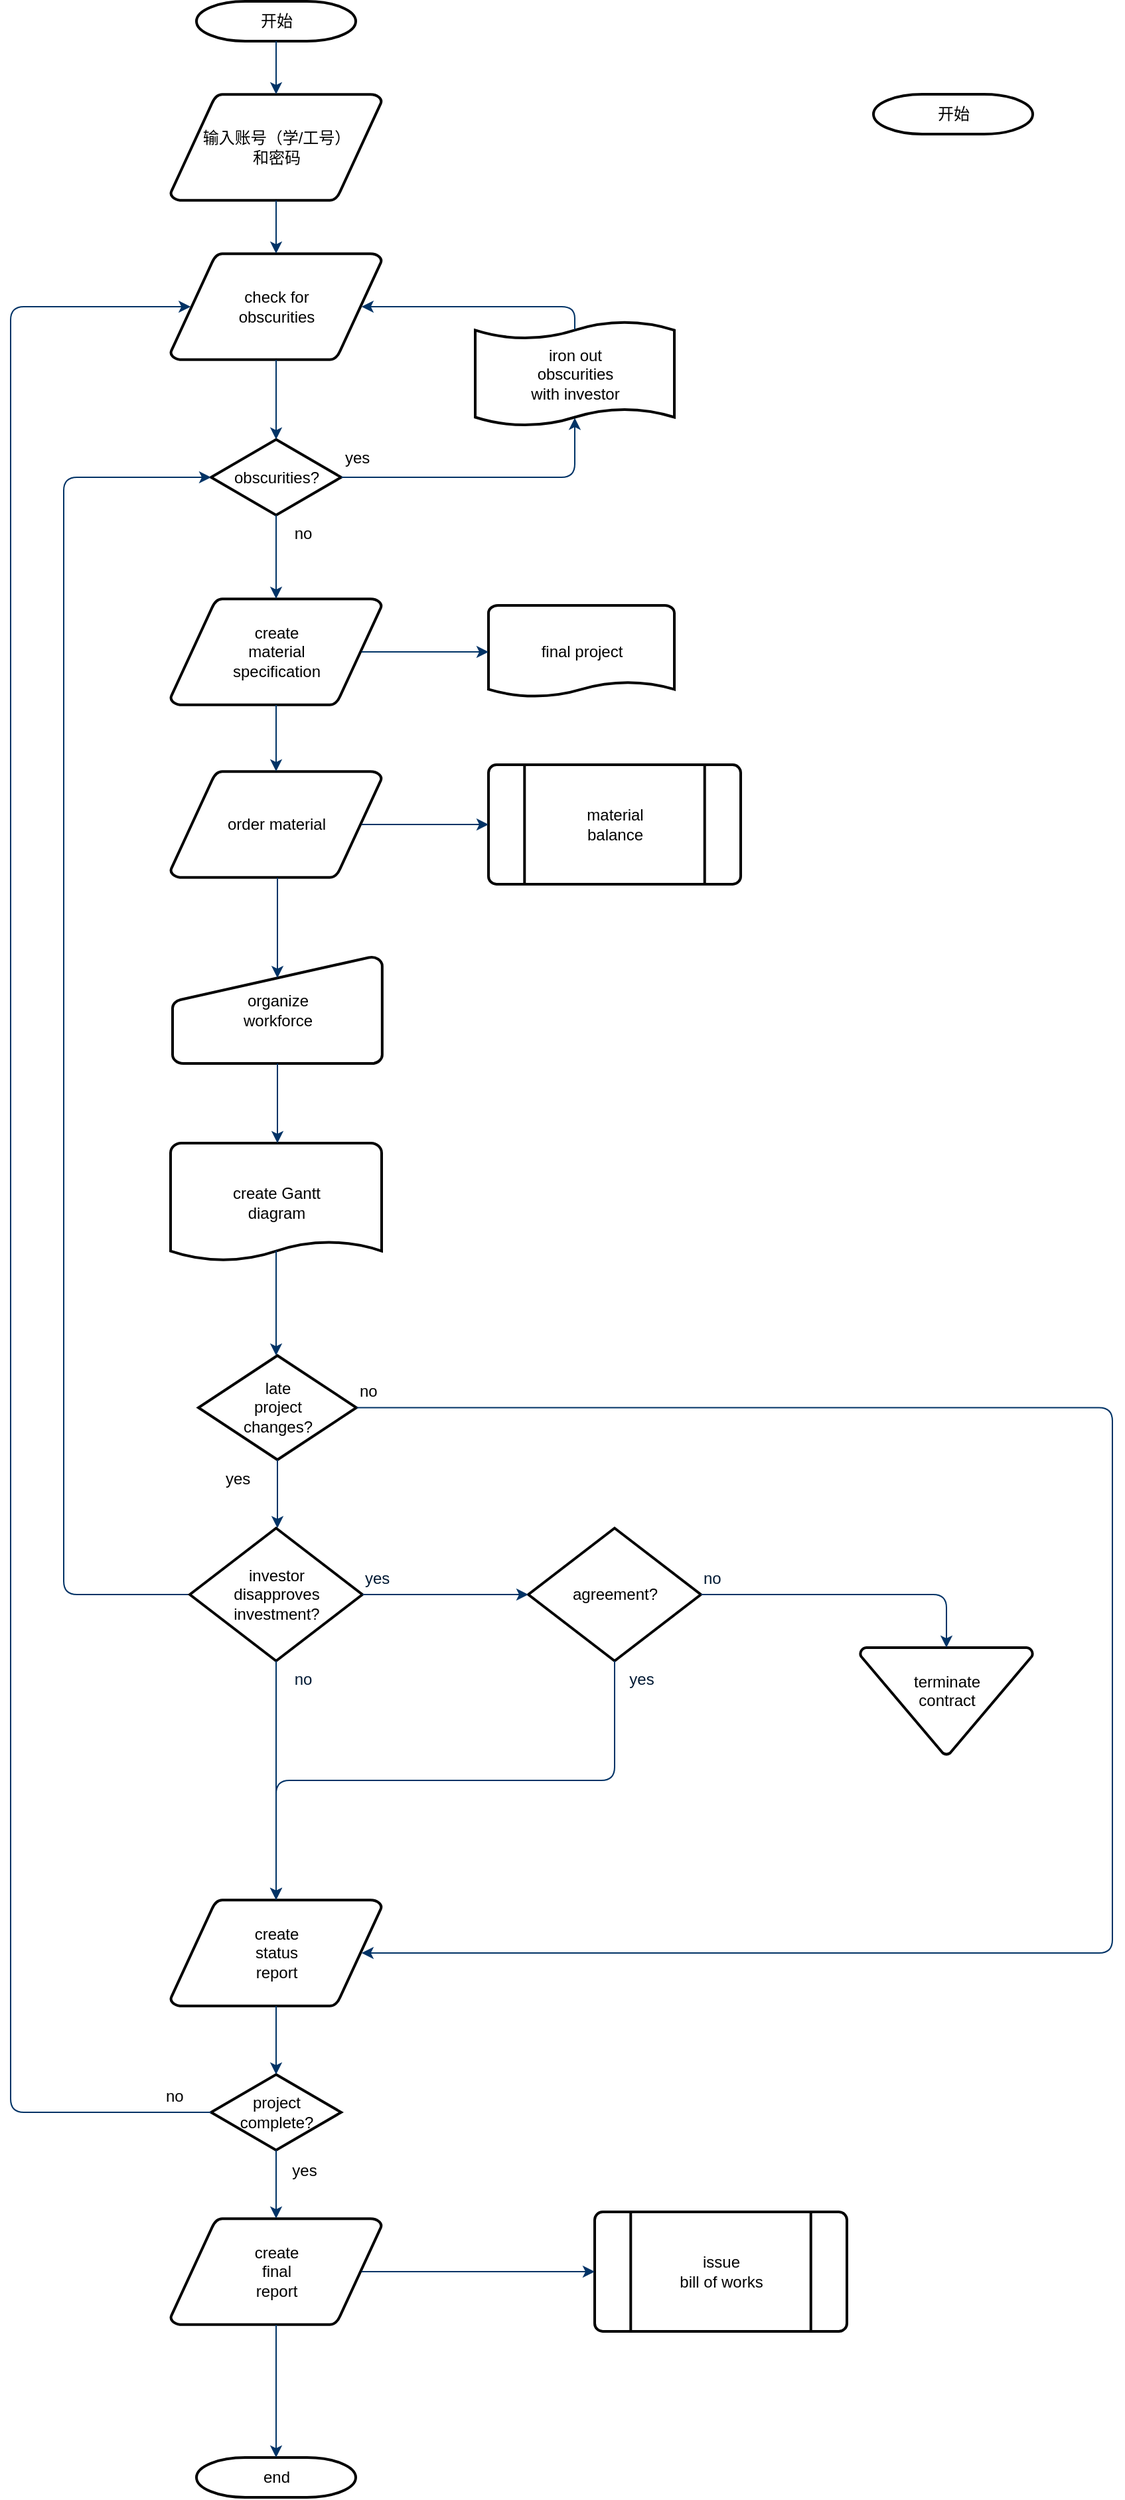 <mxfile version="27.1.4" pages="3">
  <diagram id="6a731a19-8d31-9384-78a2-239565b7b9f0" name="Page-1">
    <mxGraphModel dx="1042" dy="571" grid="1" gridSize="10" guides="1" tooltips="1" connect="1" arrows="1" fold="1" page="1" pageScale="1" pageWidth="1169" pageHeight="827" background="none" math="0" shadow="0">
      <root>
        <mxCell id="0" />
        <mxCell id="1" parent="0" />
        <mxCell id="2" value="开始" style="shape=mxgraph.flowchart.terminator;strokeWidth=2;gradientColor=none;gradientDirection=north;fontStyle=0;html=1;" parent="1" vertex="1">
          <mxGeometry x="260" y="60" width="120" height="30" as="geometry" />
        </mxCell>
        <mxCell id="3" value="输入账号（学/工号）&lt;div&gt;和密码&lt;/div&gt;" style="shape=mxgraph.flowchart.data;strokeWidth=2;gradientColor=none;gradientDirection=north;fontStyle=0;html=1;" parent="1" vertex="1">
          <mxGeometry x="240.5" y="130" width="159" height="80" as="geometry" />
        </mxCell>
        <mxCell id="4" value="create&#xa;material&#xa;specification" style="shape=mxgraph.flowchart.data;strokeWidth=2;gradientColor=none;gradientDirection=north;fontStyle=0;html=1;" parent="1" vertex="1">
          <mxGeometry x="240.5" y="510" width="159" height="80" as="geometry" />
        </mxCell>
        <mxCell id="5" value="check for&#xa;obscurities" style="shape=mxgraph.flowchart.data;strokeWidth=2;gradientColor=none;gradientDirection=north;fontStyle=0;html=1;" parent="1" vertex="1">
          <mxGeometry x="240.5" y="250" width="159" height="80" as="geometry" />
        </mxCell>
        <mxCell id="6" value="obscurities?" style="shape=mxgraph.flowchart.decision;strokeWidth=2;gradientColor=none;gradientDirection=north;fontStyle=0;html=1;" parent="1" vertex="1">
          <mxGeometry x="271" y="390" width="98" height="57" as="geometry" />
        </mxCell>
        <mxCell id="7" style="fontStyle=1;strokeColor=#003366;strokeWidth=1;html=1;" parent="1" source="2" target="3" edge="1">
          <mxGeometry relative="1" as="geometry" />
        </mxCell>
        <mxCell id="8" style="fontStyle=1;strokeColor=#003366;strokeWidth=1;html=1;" parent="1" source="3" target="5" edge="1">
          <mxGeometry relative="1" as="geometry" />
        </mxCell>
        <mxCell id="9" style="entryX=0.5;entryY=0;entryPerimeter=0;fontStyle=1;strokeColor=#003366;strokeWidth=1;html=1;" parent="1" source="5" target="6" edge="1">
          <mxGeometry relative="1" as="geometry" />
        </mxCell>
        <mxCell id="10" value="" style="edgeStyle=elbowEdgeStyle;elbow=horizontal;entryX=0.5;entryY=0.91;entryPerimeter=0;exitX=1;exitY=0.5;exitPerimeter=0;fontStyle=1;strokeColor=#003366;strokeWidth=1;html=1;" parent="1" source="6" target="51" edge="1">
          <mxGeometry x="381" y="28.5" width="100" height="100" as="geometry">
            <mxPoint x="750" y="447" as="sourcePoint" />
            <mxPoint x="765.395" y="318.5" as="targetPoint" />
            <Array as="points">
              <mxPoint x="545" y="400" />
            </Array>
          </mxGeometry>
        </mxCell>
        <mxCell id="11" value="yes" style="text;fontStyle=0;html=1;strokeColor=none;gradientColor=none;fillColor=none;strokeWidth=2;" parent="1" vertex="1">
          <mxGeometry x="370" y="390" width="40" height="26" as="geometry" />
        </mxCell>
        <mxCell id="12" value="" style="edgeStyle=elbowEdgeStyle;elbow=horizontal;fontColor=#001933;fontStyle=1;strokeColor=#003366;strokeWidth=1;html=1;" parent="1" source="6" target="4" edge="1">
          <mxGeometry width="100" height="100" as="geometry">
            <mxPoint y="100" as="sourcePoint" />
            <mxPoint x="100" as="targetPoint" />
          </mxGeometry>
        </mxCell>
        <mxCell id="13" value="order material" style="shape=mxgraph.flowchart.data;strokeWidth=2;gradientColor=none;gradientDirection=north;fontStyle=0;html=1;" parent="1" vertex="1">
          <mxGeometry x="240.5" y="640" width="159" height="80" as="geometry" />
        </mxCell>
        <mxCell id="14" value="no" style="text;fontStyle=0;html=1;strokeColor=none;gradientColor=none;fillColor=none;strokeWidth=2;align=center;" parent="1" vertex="1">
          <mxGeometry x="320" y="447" width="40" height="26" as="geometry" />
        </mxCell>
        <mxCell id="15" value="final project" style="shape=mxgraph.flowchart.document;strokeWidth=2;gradientColor=none;gradientDirection=north;fontStyle=0;html=1;" parent="1" vertex="1">
          <mxGeometry x="480" y="515" width="140" height="70" as="geometry" />
        </mxCell>
        <mxCell id="16" value="" style="edgeStyle=elbowEdgeStyle;elbow=horizontal;exitX=0.905;exitY=0.5;exitPerimeter=0;fontStyle=1;strokeColor=#003366;strokeWidth=1;html=1;" parent="1" source="4" target="15" edge="1">
          <mxGeometry width="100" height="100" as="geometry">
            <mxPoint y="100" as="sourcePoint" />
            <mxPoint x="100" as="targetPoint" />
          </mxGeometry>
        </mxCell>
        <mxCell id="17" value="" style="edgeStyle=elbowEdgeStyle;elbow=horizontal;fontStyle=1;strokeColor=#003366;strokeWidth=1;html=1;" parent="1" source="4" target="13" edge="1">
          <mxGeometry width="100" height="100" as="geometry">
            <mxPoint y="100" as="sourcePoint" />
            <mxPoint x="100" as="targetPoint" />
          </mxGeometry>
        </mxCell>
        <mxCell id="18" value="material&#xa;balance" style="shape=mxgraph.flowchart.predefined_process;strokeWidth=2;gradientColor=none;gradientDirection=north;fontStyle=0;html=1;" parent="1" vertex="1">
          <mxGeometry x="480" y="635" width="190" height="90" as="geometry" />
        </mxCell>
        <mxCell id="19" value="" style="edgeStyle=elbowEdgeStyle;elbow=horizontal;exitX=0.905;exitY=0.5;exitPerimeter=0;fontStyle=1;strokeColor=#003366;strokeWidth=1;html=1;" parent="1" source="13" target="18" edge="1">
          <mxGeometry width="100" height="100" as="geometry">
            <mxPoint y="100" as="sourcePoint" />
            <mxPoint x="100" as="targetPoint" />
          </mxGeometry>
        </mxCell>
        <mxCell id="20" value="organize &#xa;workforce" style="shape=mxgraph.flowchart.manual_input;strokeWidth=2;gradientColor=none;gradientDirection=north;fontStyle=0;html=1;" parent="1" vertex="1">
          <mxGeometry x="242" y="780" width="158" height="80" as="geometry" />
        </mxCell>
        <mxCell id="21" value="" style="edgeStyle=elbowEdgeStyle;elbow=horizontal;entryX=0.5;entryY=0.195;entryPerimeter=0;fontStyle=1;strokeColor=#003366;strokeWidth=1;html=1;" parent="1" source="13" target="20" edge="1">
          <mxGeometry width="100" height="100" as="geometry">
            <mxPoint y="100" as="sourcePoint" />
            <mxPoint x="100" as="targetPoint" />
          </mxGeometry>
        </mxCell>
        <mxCell id="22" value="create Gantt&#xa;diagram" style="shape=mxgraph.flowchart.document;strokeWidth=2;gradientColor=none;gradientDirection=north;fontStyle=0;html=1;" parent="1" vertex="1">
          <mxGeometry x="240.5" y="920" width="159" height="90" as="geometry" />
        </mxCell>
        <mxCell id="23" value="" style="edgeStyle=elbowEdgeStyle;elbow=horizontal;exitX=0.5;exitY=1;exitPerimeter=0;fontStyle=1;strokeColor=#003366;strokeWidth=1;html=1;" parent="1" source="20" target="22" edge="1">
          <mxGeometry width="100" height="100" as="geometry">
            <mxPoint y="100" as="sourcePoint" />
            <mxPoint x="100" as="targetPoint" />
          </mxGeometry>
        </mxCell>
        <mxCell id="24" value="late&#xa;project&#xa;changes?" style="shape=mxgraph.flowchart.decision;strokeWidth=2;gradientColor=none;gradientDirection=north;fontStyle=0;html=1;" parent="1" vertex="1">
          <mxGeometry x="261.5" y="1080" width="119" height="78.5" as="geometry" />
        </mxCell>
        <mxCell id="25" value="" style="edgeStyle=elbowEdgeStyle;elbow=horizontal;exitX=0.5;exitY=0.9;exitPerimeter=0;fontStyle=1;strokeColor=#003366;strokeWidth=1;html=1;" parent="1" source="22" target="24" edge="1">
          <mxGeometry width="100" height="100" as="geometry">
            <mxPoint y="100" as="sourcePoint" />
            <mxPoint x="100" as="targetPoint" />
          </mxGeometry>
        </mxCell>
        <mxCell id="26" value="" style="edgeStyle=elbowEdgeStyle;elbow=horizontal;exitX=0;exitY=0.5;exitPerimeter=0;entryX=0;entryY=0.5;entryPerimeter=0;fontStyle=1;strokeColor=#003366;strokeWidth=1;html=1;" parent="1" source="28" target="6" edge="1">
          <mxGeometry width="100" height="100" as="geometry">
            <mxPoint y="100" as="sourcePoint" />
            <mxPoint x="100" as="targetPoint" />
            <Array as="points">
              <mxPoint x="160" y="850" />
            </Array>
          </mxGeometry>
        </mxCell>
        <mxCell id="27" value="yes" style="text;fontStyle=0;html=1;strokeColor=none;gradientColor=none;fillColor=none;strokeWidth=2;" parent="1" vertex="1">
          <mxGeometry x="280" y="1158.5" width="40" height="26" as="geometry" />
        </mxCell>
        <mxCell id="28" value="investor&#xa;disapproves&#xa; investment?" style="shape=mxgraph.flowchart.decision;strokeWidth=2;gradientColor=none;gradientDirection=north;fontStyle=0;html=1;" parent="1" vertex="1">
          <mxGeometry x="255" y="1210" width="130" height="100" as="geometry" />
        </mxCell>
        <mxCell id="29" value="agreement?" style="shape=mxgraph.flowchart.decision;strokeWidth=2;gradientColor=none;gradientDirection=north;fontStyle=0;html=1;" parent="1" vertex="1">
          <mxGeometry x="510" y="1210" width="130" height="100" as="geometry" />
        </mxCell>
        <mxCell id="30" value="" style="edgeStyle=elbowEdgeStyle;elbow=horizontal;exitX=0.5;exitY=1;exitPerimeter=0;fontStyle=1;strokeColor=#003366;strokeWidth=1;html=1;" parent="1" source="24" target="28" edge="1">
          <mxGeometry width="100" height="100" as="geometry">
            <mxPoint y="100" as="sourcePoint" />
            <mxPoint x="100" as="targetPoint" />
          </mxGeometry>
        </mxCell>
        <mxCell id="31" value="" style="edgeStyle=elbowEdgeStyle;elbow=horizontal;exitX=1;exitY=0.5;exitPerimeter=0;entryX=0;entryY=0.5;entryPerimeter=0;fontStyle=1;strokeColor=#003366;strokeWidth=1;html=1;" parent="1" source="28" target="29" edge="1">
          <mxGeometry width="100" height="100" as="geometry">
            <mxPoint y="100" as="sourcePoint" />
            <mxPoint x="100" as="targetPoint" />
          </mxGeometry>
        </mxCell>
        <mxCell id="32" value="terminate&#xa;contract&#xa;" style="shape=mxgraph.flowchart.merge_or_storage;strokeWidth=2;gradientColor=none;gradientDirection=north;fontStyle=0;html=1;" parent="1" vertex="1">
          <mxGeometry x="760" y="1300" width="130" height="80.5" as="geometry" />
        </mxCell>
        <mxCell id="33" value="" style="edgeStyle=elbowEdgeStyle;elbow=vertical;exitX=1;exitY=0.5;exitPerimeter=0;entryX=0.5;entryY=0;entryPerimeter=0;fontStyle=1;strokeColor=#003366;strokeWidth=1;html=1;" parent="1" source="29" target="32" edge="1">
          <mxGeometry width="100" height="100" as="geometry">
            <mxPoint y="100" as="sourcePoint" />
            <mxPoint x="100" as="targetPoint" />
            <Array as="points">
              <mxPoint x="740" y="1260" />
            </Array>
          </mxGeometry>
        </mxCell>
        <mxCell id="34" value="create&#xa;status&#xa;report" style="shape=mxgraph.flowchart.data;strokeWidth=2;gradientColor=none;gradientDirection=north;fontStyle=0;html=1;" parent="1" vertex="1">
          <mxGeometry x="240.5" y="1490" width="159" height="80" as="geometry" />
        </mxCell>
        <mxCell id="35" value="" style="edgeStyle=elbowEdgeStyle;elbow=vertical;exitX=0.5;exitY=1;exitPerimeter=0;fontColor=#001933;fontStyle=1;strokeColor=#003366;strokeWidth=1;html=1;" parent="1" source="28" target="34" edge="1">
          <mxGeometry width="100" height="100" as="geometry">
            <mxPoint y="100" as="sourcePoint" />
            <mxPoint x="100" as="targetPoint" />
          </mxGeometry>
        </mxCell>
        <mxCell id="36" value="" style="edgeStyle=elbowEdgeStyle;elbow=vertical;exitX=0.5;exitY=1;exitPerimeter=0;entryX=0.5;entryY=0;entryPerimeter=0;fontStyle=1;strokeColor=#003366;strokeWidth=1;html=1;" parent="1" source="29" target="34" edge="1">
          <mxGeometry width="100" height="100" as="geometry">
            <mxPoint y="100" as="sourcePoint" />
            <mxPoint x="100" as="targetPoint" />
          </mxGeometry>
        </mxCell>
        <mxCell id="37" value="project&#xa;complete?" style="shape=mxgraph.flowchart.decision;strokeWidth=2;gradientColor=none;gradientDirection=north;fontStyle=0;html=1;" parent="1" vertex="1">
          <mxGeometry x="271" y="1621.5" width="98" height="57" as="geometry" />
        </mxCell>
        <mxCell id="38" value="create&#xa;final&#xa;report" style="shape=mxgraph.flowchart.data;strokeWidth=2;gradientColor=none;gradientDirection=north;fontStyle=0;html=1;" parent="1" vertex="1">
          <mxGeometry x="240.5" y="1730" width="159" height="80" as="geometry" />
        </mxCell>
        <mxCell id="39" value="issue&#xa;bill of works" style="shape=mxgraph.flowchart.predefined_process;strokeWidth=2;gradientColor=none;gradientDirection=north;fontStyle=0;html=1;" parent="1" vertex="1">
          <mxGeometry x="560" y="1725" width="190" height="90" as="geometry" />
        </mxCell>
        <mxCell id="40" value="end" style="shape=mxgraph.flowchart.terminator;strokeWidth=2;gradientColor=none;gradientDirection=north;fontStyle=0;html=1;" parent="1" vertex="1">
          <mxGeometry x="260" y="1910" width="120" height="30" as="geometry" />
        </mxCell>
        <mxCell id="41" value="" style="edgeStyle=elbowEdgeStyle;elbow=vertical;exitX=0.5;exitY=1;exitPerimeter=0;entryX=0.5;entryY=0;entryPerimeter=0;fontStyle=1;strokeColor=#003366;strokeWidth=1;html=1;" parent="1" source="34" target="37" edge="1">
          <mxGeometry width="100" height="100" as="geometry">
            <mxPoint y="100" as="sourcePoint" />
            <mxPoint x="100" as="targetPoint" />
          </mxGeometry>
        </mxCell>
        <mxCell id="42" value="" style="edgeStyle=elbowEdgeStyle;elbow=vertical;exitX=0.5;exitY=1;exitPerimeter=0;entryX=0.5;entryY=0;entryPerimeter=0;fontStyle=1;strokeColor=#003366;strokeWidth=1;html=1;" parent="1" source="37" target="38" edge="1">
          <mxGeometry width="100" height="100" as="geometry">
            <mxPoint y="100" as="sourcePoint" />
            <mxPoint x="100" as="targetPoint" />
          </mxGeometry>
        </mxCell>
        <mxCell id="43" value="" style="edgeStyle=elbowEdgeStyle;elbow=vertical;exitX=0.5;exitY=1;exitPerimeter=0;entryX=0.5;entryY=0;entryPerimeter=0;fontStyle=1;strokeColor=#003366;strokeWidth=1;html=1;" parent="1" source="38" target="40" edge="1">
          <mxGeometry width="100" height="100" as="geometry">
            <mxPoint y="100" as="sourcePoint" />
            <mxPoint x="100" as="targetPoint" />
          </mxGeometry>
        </mxCell>
        <mxCell id="44" value="" style="edgeStyle=elbowEdgeStyle;elbow=vertical;exitX=0.905;exitY=0.5;exitPerimeter=0;entryX=0;entryY=0.5;entryPerimeter=0;fontStyle=1;strokeColor=#003366;strokeWidth=1;html=1;" parent="1" source="38" target="39" edge="1">
          <mxGeometry width="100" height="100" as="geometry">
            <mxPoint y="100" as="sourcePoint" />
            <mxPoint x="100" as="targetPoint" />
          </mxGeometry>
        </mxCell>
        <mxCell id="45" value="" style="edgeStyle=elbowEdgeStyle;elbow=horizontal;exitX=1;exitY=0.5;exitPerimeter=0;entryX=0.905;entryY=0.5;entryPerimeter=0;fontStyle=1;strokeColor=#003366;strokeWidth=1;html=1;" parent="1" source="24" target="34" edge="1">
          <mxGeometry width="100" height="100" as="geometry">
            <mxPoint y="100" as="sourcePoint" />
            <mxPoint x="100" as="targetPoint" />
            <Array as="points">
              <mxPoint x="950" y="1320" />
            </Array>
          </mxGeometry>
        </mxCell>
        <mxCell id="46" value="no" style="text;fontStyle=0;html=1;strokeColor=none;gradientColor=none;fillColor=none;strokeWidth=2;" parent="1" vertex="1">
          <mxGeometry x="380.5" y="1093.25" width="40" height="26" as="geometry" />
        </mxCell>
        <mxCell id="47" value="yes" style="text;fontColor=#001933;fontStyle=0;html=1;strokeColor=none;gradientColor=none;fillColor=none;strokeWidth=2;" parent="1" vertex="1">
          <mxGeometry x="385" y="1234" width="40" height="26" as="geometry" />
        </mxCell>
        <mxCell id="48" value="no" style="text;fontColor=#001933;fontStyle=0;html=1;strokeColor=none;gradientColor=none;fillColor=none;strokeWidth=2;align=center;" parent="1" vertex="1">
          <mxGeometry x="320" y="1310" width="40" height="26" as="geometry" />
        </mxCell>
        <mxCell id="49" value="yes" style="text;fontColor=#001933;fontStyle=0;html=1;strokeColor=none;gradientColor=none;fillColor=none;strokeWidth=2;align=center;" parent="1" vertex="1">
          <mxGeometry x="575" y="1310" width="40" height="26" as="geometry" />
        </mxCell>
        <mxCell id="50" value="no" style="text;fontColor=#001933;fontStyle=0;html=1;strokeColor=none;gradientColor=none;fillColor=none;strokeWidth=2;" parent="1" vertex="1">
          <mxGeometry x="640" y="1234" width="40" height="26" as="geometry" />
        </mxCell>
        <mxCell id="51" value="iron out&#xa;obscurities &#xa;with investor" style="shape=mxgraph.flowchart.paper_tape;strokeWidth=2;gradientColor=none;gradientDirection=north;fontStyle=0;html=1;" parent="1" vertex="1">
          <mxGeometry x="470" y="300" width="150" height="81" as="geometry" />
        </mxCell>
        <mxCell id="52" value="" style="edgeStyle=elbowEdgeStyle;elbow=horizontal;exitX=0.5;exitY=0.09;exitPerimeter=0;entryX=0.905;entryY=0.5;entryPerimeter=0;fontStyle=1;strokeColor=#003366;strokeWidth=1;html=1;" parent="1" source="51" target="5" edge="1">
          <mxGeometry width="100" height="100" as="geometry">
            <mxPoint y="100" as="sourcePoint" />
            <mxPoint x="100" as="targetPoint" />
            <Array as="points">
              <mxPoint x="545" y="300" />
            </Array>
          </mxGeometry>
        </mxCell>
        <mxCell id="53" value="yes" style="text;fontStyle=0;html=1;strokeColor=none;gradientColor=none;fillColor=none;strokeWidth=2;align=center;" parent="1" vertex="1">
          <mxGeometry x="321" y="1680" width="40" height="26" as="geometry" />
        </mxCell>
        <mxCell id="54" value="" style="edgeStyle=elbowEdgeStyle;elbow=horizontal;exitX=0;exitY=0.5;exitPerimeter=0;entryX=0.095;entryY=0.5;entryPerimeter=0;fontStyle=1;strokeColor=#003366;strokeWidth=1;html=1;" parent="1" source="37" target="5" edge="1">
          <mxGeometry width="100" height="100" as="geometry">
            <mxPoint y="100" as="sourcePoint" />
            <mxPoint x="100" as="targetPoint" />
            <Array as="points">
              <mxPoint x="120" y="970" />
            </Array>
          </mxGeometry>
        </mxCell>
        <mxCell id="55" value="no" style="text;fontStyle=0;html=1;strokeColor=none;gradientColor=none;fillColor=none;strokeWidth=2;" parent="1" vertex="1">
          <mxGeometry x="235" y="1624" width="40" height="26" as="geometry" />
        </mxCell>
        <mxCell id="3n7cBAyKjy-JHCXF7x0P-55" value="开始" style="shape=mxgraph.flowchart.terminator;strokeWidth=2;gradientColor=none;gradientDirection=north;fontStyle=0;html=1;" vertex="1" parent="1">
          <mxGeometry x="770" y="130" width="120" height="30" as="geometry" />
        </mxCell>
      </root>
    </mxGraphModel>
  </diagram>
  <diagram name="Page-1 的副本" id="KqM5_ovj-Ocy2167fRkS">
    <mxGraphModel grid="1" page="1" gridSize="10" guides="1" tooltips="1" connect="1" arrows="1" fold="1" pageScale="1" pageWidth="1169" pageHeight="827" background="none" math="0" shadow="0">
      <root>
        <mxCell id="xS41vUT_KDdgnlbd_7nj-0" />
        <mxCell id="xS41vUT_KDdgnlbd_7nj-1" parent="xS41vUT_KDdgnlbd_7nj-0" />
        <mxCell id="xS41vUT_KDdgnlbd_7nj-2" value="开始" style="shape=mxgraph.flowchart.terminator;strokeWidth=2;gradientColor=none;gradientDirection=north;fontStyle=0;html=1;" vertex="1" parent="xS41vUT_KDdgnlbd_7nj-1">
          <mxGeometry x="260" y="60" width="120" height="30" as="geometry" />
        </mxCell>
        <mxCell id="xS41vUT_KDdgnlbd_7nj-3" value="输入账号（学/工号）&lt;div&gt;和密码&lt;/div&gt;" style="shape=mxgraph.flowchart.data;strokeWidth=2;gradientColor=none;gradientDirection=north;fontStyle=0;html=1;" vertex="1" parent="xS41vUT_KDdgnlbd_7nj-1">
          <mxGeometry x="240.5" y="130" width="159" height="80" as="geometry" />
        </mxCell>
        <mxCell id="xS41vUT_KDdgnlbd_7nj-4" value="create&#xa;material&#xa;specification" style="shape=mxgraph.flowchart.data;strokeWidth=2;gradientColor=none;gradientDirection=north;fontStyle=0;html=1;" vertex="1" parent="xS41vUT_KDdgnlbd_7nj-1">
          <mxGeometry x="240.5" y="510" width="159" height="80" as="geometry" />
        </mxCell>
        <mxCell id="xS41vUT_KDdgnlbd_7nj-5" value="check for&#xa;obscurities" style="shape=mxgraph.flowchart.data;strokeWidth=2;gradientColor=none;gradientDirection=north;fontStyle=0;html=1;" vertex="1" parent="xS41vUT_KDdgnlbd_7nj-1">
          <mxGeometry x="240.5" y="250" width="159" height="80" as="geometry" />
        </mxCell>
        <mxCell id="xS41vUT_KDdgnlbd_7nj-6" value="obscurities?" style="shape=mxgraph.flowchart.decision;strokeWidth=2;gradientColor=none;gradientDirection=north;fontStyle=0;html=1;" vertex="1" parent="xS41vUT_KDdgnlbd_7nj-1">
          <mxGeometry x="271" y="390" width="98" height="57" as="geometry" />
        </mxCell>
        <mxCell id="xS41vUT_KDdgnlbd_7nj-7" style="fontStyle=1;strokeColor=#003366;strokeWidth=1;html=1;" edge="1" parent="xS41vUT_KDdgnlbd_7nj-1" source="xS41vUT_KDdgnlbd_7nj-2" target="xS41vUT_KDdgnlbd_7nj-3">
          <mxGeometry relative="1" as="geometry" />
        </mxCell>
        <mxCell id="xS41vUT_KDdgnlbd_7nj-8" style="fontStyle=1;strokeColor=#003366;strokeWidth=1;html=1;" edge="1" parent="xS41vUT_KDdgnlbd_7nj-1" source="xS41vUT_KDdgnlbd_7nj-3" target="xS41vUT_KDdgnlbd_7nj-5">
          <mxGeometry relative="1" as="geometry" />
        </mxCell>
        <mxCell id="xS41vUT_KDdgnlbd_7nj-9" style="entryX=0.5;entryY=0;entryPerimeter=0;fontStyle=1;strokeColor=#003366;strokeWidth=1;html=1;" edge="1" parent="xS41vUT_KDdgnlbd_7nj-1" source="xS41vUT_KDdgnlbd_7nj-5" target="xS41vUT_KDdgnlbd_7nj-6">
          <mxGeometry relative="1" as="geometry" />
        </mxCell>
        <mxCell id="xS41vUT_KDdgnlbd_7nj-10" value="" style="edgeStyle=elbowEdgeStyle;elbow=horizontal;entryX=0.5;entryY=0.91;entryPerimeter=0;exitX=1;exitY=0.5;exitPerimeter=0;fontStyle=1;strokeColor=#003366;strokeWidth=1;html=1;" edge="1" parent="xS41vUT_KDdgnlbd_7nj-1" source="xS41vUT_KDdgnlbd_7nj-6" target="xS41vUT_KDdgnlbd_7nj-51">
          <mxGeometry x="381" y="28.5" width="100" height="100" as="geometry">
            <mxPoint x="750" y="447" as="sourcePoint" />
            <mxPoint x="765.395" y="318.5" as="targetPoint" />
            <Array as="points">
              <mxPoint x="545" y="400" />
            </Array>
          </mxGeometry>
        </mxCell>
        <mxCell id="xS41vUT_KDdgnlbd_7nj-11" value="yes" style="text;fontStyle=0;html=1;strokeColor=none;gradientColor=none;fillColor=none;strokeWidth=2;" vertex="1" parent="xS41vUT_KDdgnlbd_7nj-1">
          <mxGeometry x="370" y="390" width="40" height="26" as="geometry" />
        </mxCell>
        <mxCell id="xS41vUT_KDdgnlbd_7nj-12" value="" style="edgeStyle=elbowEdgeStyle;elbow=horizontal;fontColor=#001933;fontStyle=1;strokeColor=#003366;strokeWidth=1;html=1;" edge="1" parent="xS41vUT_KDdgnlbd_7nj-1" source="xS41vUT_KDdgnlbd_7nj-6" target="xS41vUT_KDdgnlbd_7nj-4">
          <mxGeometry width="100" height="100" as="geometry">
            <mxPoint y="100" as="sourcePoint" />
            <mxPoint x="100" as="targetPoint" />
          </mxGeometry>
        </mxCell>
        <mxCell id="xS41vUT_KDdgnlbd_7nj-13" value="order material" style="shape=mxgraph.flowchart.data;strokeWidth=2;gradientColor=none;gradientDirection=north;fontStyle=0;html=1;" vertex="1" parent="xS41vUT_KDdgnlbd_7nj-1">
          <mxGeometry x="240.5" y="640" width="159" height="80" as="geometry" />
        </mxCell>
        <mxCell id="xS41vUT_KDdgnlbd_7nj-14" value="no" style="text;fontStyle=0;html=1;strokeColor=none;gradientColor=none;fillColor=none;strokeWidth=2;align=center;" vertex="1" parent="xS41vUT_KDdgnlbd_7nj-1">
          <mxGeometry x="320" y="447" width="40" height="26" as="geometry" />
        </mxCell>
        <mxCell id="xS41vUT_KDdgnlbd_7nj-15" value="final project" style="shape=mxgraph.flowchart.document;strokeWidth=2;gradientColor=none;gradientDirection=north;fontStyle=0;html=1;" vertex="1" parent="xS41vUT_KDdgnlbd_7nj-1">
          <mxGeometry x="480" y="515" width="140" height="70" as="geometry" />
        </mxCell>
        <mxCell id="xS41vUT_KDdgnlbd_7nj-16" value="" style="edgeStyle=elbowEdgeStyle;elbow=horizontal;exitX=0.905;exitY=0.5;exitPerimeter=0;fontStyle=1;strokeColor=#003366;strokeWidth=1;html=1;" edge="1" parent="xS41vUT_KDdgnlbd_7nj-1" source="xS41vUT_KDdgnlbd_7nj-4" target="xS41vUT_KDdgnlbd_7nj-15">
          <mxGeometry width="100" height="100" as="geometry">
            <mxPoint y="100" as="sourcePoint" />
            <mxPoint x="100" as="targetPoint" />
          </mxGeometry>
        </mxCell>
        <mxCell id="xS41vUT_KDdgnlbd_7nj-17" value="" style="edgeStyle=elbowEdgeStyle;elbow=horizontal;fontStyle=1;strokeColor=#003366;strokeWidth=1;html=1;" edge="1" parent="xS41vUT_KDdgnlbd_7nj-1" source="xS41vUT_KDdgnlbd_7nj-4" target="xS41vUT_KDdgnlbd_7nj-13">
          <mxGeometry width="100" height="100" as="geometry">
            <mxPoint y="100" as="sourcePoint" />
            <mxPoint x="100" as="targetPoint" />
          </mxGeometry>
        </mxCell>
        <mxCell id="xS41vUT_KDdgnlbd_7nj-18" value="material&#xa;balance" style="shape=mxgraph.flowchart.predefined_process;strokeWidth=2;gradientColor=none;gradientDirection=north;fontStyle=0;html=1;" vertex="1" parent="xS41vUT_KDdgnlbd_7nj-1">
          <mxGeometry x="480" y="635" width="190" height="90" as="geometry" />
        </mxCell>
        <mxCell id="xS41vUT_KDdgnlbd_7nj-19" value="" style="edgeStyle=elbowEdgeStyle;elbow=horizontal;exitX=0.905;exitY=0.5;exitPerimeter=0;fontStyle=1;strokeColor=#003366;strokeWidth=1;html=1;" edge="1" parent="xS41vUT_KDdgnlbd_7nj-1" source="xS41vUT_KDdgnlbd_7nj-13" target="xS41vUT_KDdgnlbd_7nj-18">
          <mxGeometry width="100" height="100" as="geometry">
            <mxPoint y="100" as="sourcePoint" />
            <mxPoint x="100" as="targetPoint" />
          </mxGeometry>
        </mxCell>
        <mxCell id="xS41vUT_KDdgnlbd_7nj-20" value="organize &#xa;workforce" style="shape=mxgraph.flowchart.manual_input;strokeWidth=2;gradientColor=none;gradientDirection=north;fontStyle=0;html=1;" vertex="1" parent="xS41vUT_KDdgnlbd_7nj-1">
          <mxGeometry x="242" y="780" width="158" height="80" as="geometry" />
        </mxCell>
        <mxCell id="xS41vUT_KDdgnlbd_7nj-21" value="" style="edgeStyle=elbowEdgeStyle;elbow=horizontal;entryX=0.5;entryY=0.195;entryPerimeter=0;fontStyle=1;strokeColor=#003366;strokeWidth=1;html=1;" edge="1" parent="xS41vUT_KDdgnlbd_7nj-1" source="xS41vUT_KDdgnlbd_7nj-13" target="xS41vUT_KDdgnlbd_7nj-20">
          <mxGeometry width="100" height="100" as="geometry">
            <mxPoint y="100" as="sourcePoint" />
            <mxPoint x="100" as="targetPoint" />
          </mxGeometry>
        </mxCell>
        <mxCell id="xS41vUT_KDdgnlbd_7nj-22" value="create Gantt&#xa;diagram" style="shape=mxgraph.flowchart.document;strokeWidth=2;gradientColor=none;gradientDirection=north;fontStyle=0;html=1;" vertex="1" parent="xS41vUT_KDdgnlbd_7nj-1">
          <mxGeometry x="240.5" y="920" width="159" height="90" as="geometry" />
        </mxCell>
        <mxCell id="xS41vUT_KDdgnlbd_7nj-23" value="" style="edgeStyle=elbowEdgeStyle;elbow=horizontal;exitX=0.5;exitY=1;exitPerimeter=0;fontStyle=1;strokeColor=#003366;strokeWidth=1;html=1;" edge="1" parent="xS41vUT_KDdgnlbd_7nj-1" source="xS41vUT_KDdgnlbd_7nj-20" target="xS41vUT_KDdgnlbd_7nj-22">
          <mxGeometry width="100" height="100" as="geometry">
            <mxPoint y="100" as="sourcePoint" />
            <mxPoint x="100" as="targetPoint" />
          </mxGeometry>
        </mxCell>
        <mxCell id="xS41vUT_KDdgnlbd_7nj-24" value="late&#xa;project&#xa;changes?" style="shape=mxgraph.flowchart.decision;strokeWidth=2;gradientColor=none;gradientDirection=north;fontStyle=0;html=1;" vertex="1" parent="xS41vUT_KDdgnlbd_7nj-1">
          <mxGeometry x="261.5" y="1080" width="119" height="78.5" as="geometry" />
        </mxCell>
        <mxCell id="xS41vUT_KDdgnlbd_7nj-25" value="" style="edgeStyle=elbowEdgeStyle;elbow=horizontal;exitX=0.5;exitY=0.9;exitPerimeter=0;fontStyle=1;strokeColor=#003366;strokeWidth=1;html=1;" edge="1" parent="xS41vUT_KDdgnlbd_7nj-1" source="xS41vUT_KDdgnlbd_7nj-22" target="xS41vUT_KDdgnlbd_7nj-24">
          <mxGeometry width="100" height="100" as="geometry">
            <mxPoint y="100" as="sourcePoint" />
            <mxPoint x="100" as="targetPoint" />
          </mxGeometry>
        </mxCell>
        <mxCell id="xS41vUT_KDdgnlbd_7nj-26" value="" style="edgeStyle=elbowEdgeStyle;elbow=horizontal;exitX=0;exitY=0.5;exitPerimeter=0;entryX=0;entryY=0.5;entryPerimeter=0;fontStyle=1;strokeColor=#003366;strokeWidth=1;html=1;" edge="1" parent="xS41vUT_KDdgnlbd_7nj-1" source="xS41vUT_KDdgnlbd_7nj-28" target="xS41vUT_KDdgnlbd_7nj-6">
          <mxGeometry width="100" height="100" as="geometry">
            <mxPoint y="100" as="sourcePoint" />
            <mxPoint x="100" as="targetPoint" />
            <Array as="points">
              <mxPoint x="160" y="850" />
            </Array>
          </mxGeometry>
        </mxCell>
        <mxCell id="xS41vUT_KDdgnlbd_7nj-27" value="yes" style="text;fontStyle=0;html=1;strokeColor=none;gradientColor=none;fillColor=none;strokeWidth=2;" vertex="1" parent="xS41vUT_KDdgnlbd_7nj-1">
          <mxGeometry x="280" y="1158.5" width="40" height="26" as="geometry" />
        </mxCell>
        <mxCell id="xS41vUT_KDdgnlbd_7nj-28" value="investor&#xa;disapproves&#xa; investment?" style="shape=mxgraph.flowchart.decision;strokeWidth=2;gradientColor=none;gradientDirection=north;fontStyle=0;html=1;" vertex="1" parent="xS41vUT_KDdgnlbd_7nj-1">
          <mxGeometry x="255" y="1210" width="130" height="100" as="geometry" />
        </mxCell>
        <mxCell id="xS41vUT_KDdgnlbd_7nj-29" value="agreement?" style="shape=mxgraph.flowchart.decision;strokeWidth=2;gradientColor=none;gradientDirection=north;fontStyle=0;html=1;" vertex="1" parent="xS41vUT_KDdgnlbd_7nj-1">
          <mxGeometry x="510" y="1210" width="130" height="100" as="geometry" />
        </mxCell>
        <mxCell id="xS41vUT_KDdgnlbd_7nj-30" value="" style="edgeStyle=elbowEdgeStyle;elbow=horizontal;exitX=0.5;exitY=1;exitPerimeter=0;fontStyle=1;strokeColor=#003366;strokeWidth=1;html=1;" edge="1" parent="xS41vUT_KDdgnlbd_7nj-1" source="xS41vUT_KDdgnlbd_7nj-24" target="xS41vUT_KDdgnlbd_7nj-28">
          <mxGeometry width="100" height="100" as="geometry">
            <mxPoint y="100" as="sourcePoint" />
            <mxPoint x="100" as="targetPoint" />
          </mxGeometry>
        </mxCell>
        <mxCell id="xS41vUT_KDdgnlbd_7nj-31" value="" style="edgeStyle=elbowEdgeStyle;elbow=horizontal;exitX=1;exitY=0.5;exitPerimeter=0;entryX=0;entryY=0.5;entryPerimeter=0;fontStyle=1;strokeColor=#003366;strokeWidth=1;html=1;" edge="1" parent="xS41vUT_KDdgnlbd_7nj-1" source="xS41vUT_KDdgnlbd_7nj-28" target="xS41vUT_KDdgnlbd_7nj-29">
          <mxGeometry width="100" height="100" as="geometry">
            <mxPoint y="100" as="sourcePoint" />
            <mxPoint x="100" as="targetPoint" />
          </mxGeometry>
        </mxCell>
        <mxCell id="xS41vUT_KDdgnlbd_7nj-32" value="terminate&#xa;contract&#xa;" style="shape=mxgraph.flowchart.merge_or_storage;strokeWidth=2;gradientColor=none;gradientDirection=north;fontStyle=0;html=1;" vertex="1" parent="xS41vUT_KDdgnlbd_7nj-1">
          <mxGeometry x="760" y="1300" width="130" height="80.5" as="geometry" />
        </mxCell>
        <mxCell id="xS41vUT_KDdgnlbd_7nj-33" value="" style="edgeStyle=elbowEdgeStyle;elbow=vertical;exitX=1;exitY=0.5;exitPerimeter=0;entryX=0.5;entryY=0;entryPerimeter=0;fontStyle=1;strokeColor=#003366;strokeWidth=1;html=1;" edge="1" parent="xS41vUT_KDdgnlbd_7nj-1" source="xS41vUT_KDdgnlbd_7nj-29" target="xS41vUT_KDdgnlbd_7nj-32">
          <mxGeometry width="100" height="100" as="geometry">
            <mxPoint y="100" as="sourcePoint" />
            <mxPoint x="100" as="targetPoint" />
            <Array as="points">
              <mxPoint x="740" y="1260" />
            </Array>
          </mxGeometry>
        </mxCell>
        <mxCell id="xS41vUT_KDdgnlbd_7nj-34" value="create&#xa;status&#xa;report" style="shape=mxgraph.flowchart.data;strokeWidth=2;gradientColor=none;gradientDirection=north;fontStyle=0;html=1;" vertex="1" parent="xS41vUT_KDdgnlbd_7nj-1">
          <mxGeometry x="240.5" y="1490" width="159" height="80" as="geometry" />
        </mxCell>
        <mxCell id="xS41vUT_KDdgnlbd_7nj-35" value="" style="edgeStyle=elbowEdgeStyle;elbow=vertical;exitX=0.5;exitY=1;exitPerimeter=0;fontColor=#001933;fontStyle=1;strokeColor=#003366;strokeWidth=1;html=1;" edge="1" parent="xS41vUT_KDdgnlbd_7nj-1" source="xS41vUT_KDdgnlbd_7nj-28" target="xS41vUT_KDdgnlbd_7nj-34">
          <mxGeometry width="100" height="100" as="geometry">
            <mxPoint y="100" as="sourcePoint" />
            <mxPoint x="100" as="targetPoint" />
          </mxGeometry>
        </mxCell>
        <mxCell id="xS41vUT_KDdgnlbd_7nj-36" value="" style="edgeStyle=elbowEdgeStyle;elbow=vertical;exitX=0.5;exitY=1;exitPerimeter=0;entryX=0.5;entryY=0;entryPerimeter=0;fontStyle=1;strokeColor=#003366;strokeWidth=1;html=1;" edge="1" parent="xS41vUT_KDdgnlbd_7nj-1" source="xS41vUT_KDdgnlbd_7nj-29" target="xS41vUT_KDdgnlbd_7nj-34">
          <mxGeometry width="100" height="100" as="geometry">
            <mxPoint y="100" as="sourcePoint" />
            <mxPoint x="100" as="targetPoint" />
          </mxGeometry>
        </mxCell>
        <mxCell id="xS41vUT_KDdgnlbd_7nj-37" value="project&#xa;complete?" style="shape=mxgraph.flowchart.decision;strokeWidth=2;gradientColor=none;gradientDirection=north;fontStyle=0;html=1;" vertex="1" parent="xS41vUT_KDdgnlbd_7nj-1">
          <mxGeometry x="271" y="1621.5" width="98" height="57" as="geometry" />
        </mxCell>
        <mxCell id="xS41vUT_KDdgnlbd_7nj-38" value="create&#xa;final&#xa;report" style="shape=mxgraph.flowchart.data;strokeWidth=2;gradientColor=none;gradientDirection=north;fontStyle=0;html=1;" vertex="1" parent="xS41vUT_KDdgnlbd_7nj-1">
          <mxGeometry x="240.5" y="1730" width="159" height="80" as="geometry" />
        </mxCell>
        <mxCell id="xS41vUT_KDdgnlbd_7nj-39" value="issue&#xa;bill of works" style="shape=mxgraph.flowchart.predefined_process;strokeWidth=2;gradientColor=none;gradientDirection=north;fontStyle=0;html=1;" vertex="1" parent="xS41vUT_KDdgnlbd_7nj-1">
          <mxGeometry x="560" y="1725" width="190" height="90" as="geometry" />
        </mxCell>
        <mxCell id="xS41vUT_KDdgnlbd_7nj-40" value="end" style="shape=mxgraph.flowchart.terminator;strokeWidth=2;gradientColor=none;gradientDirection=north;fontStyle=0;html=1;" vertex="1" parent="xS41vUT_KDdgnlbd_7nj-1">
          <mxGeometry x="260" y="1910" width="120" height="30" as="geometry" />
        </mxCell>
        <mxCell id="xS41vUT_KDdgnlbd_7nj-41" value="" style="edgeStyle=elbowEdgeStyle;elbow=vertical;exitX=0.5;exitY=1;exitPerimeter=0;entryX=0.5;entryY=0;entryPerimeter=0;fontStyle=1;strokeColor=#003366;strokeWidth=1;html=1;" edge="1" parent="xS41vUT_KDdgnlbd_7nj-1" source="xS41vUT_KDdgnlbd_7nj-34" target="xS41vUT_KDdgnlbd_7nj-37">
          <mxGeometry width="100" height="100" as="geometry">
            <mxPoint y="100" as="sourcePoint" />
            <mxPoint x="100" as="targetPoint" />
          </mxGeometry>
        </mxCell>
        <mxCell id="xS41vUT_KDdgnlbd_7nj-42" value="" style="edgeStyle=elbowEdgeStyle;elbow=vertical;exitX=0.5;exitY=1;exitPerimeter=0;entryX=0.5;entryY=0;entryPerimeter=0;fontStyle=1;strokeColor=#003366;strokeWidth=1;html=1;" edge="1" parent="xS41vUT_KDdgnlbd_7nj-1" source="xS41vUT_KDdgnlbd_7nj-37" target="xS41vUT_KDdgnlbd_7nj-38">
          <mxGeometry width="100" height="100" as="geometry">
            <mxPoint y="100" as="sourcePoint" />
            <mxPoint x="100" as="targetPoint" />
          </mxGeometry>
        </mxCell>
        <mxCell id="xS41vUT_KDdgnlbd_7nj-43" value="" style="edgeStyle=elbowEdgeStyle;elbow=vertical;exitX=0.5;exitY=1;exitPerimeter=0;entryX=0.5;entryY=0;entryPerimeter=0;fontStyle=1;strokeColor=#003366;strokeWidth=1;html=1;" edge="1" parent="xS41vUT_KDdgnlbd_7nj-1" source="xS41vUT_KDdgnlbd_7nj-38" target="xS41vUT_KDdgnlbd_7nj-40">
          <mxGeometry width="100" height="100" as="geometry">
            <mxPoint y="100" as="sourcePoint" />
            <mxPoint x="100" as="targetPoint" />
          </mxGeometry>
        </mxCell>
        <mxCell id="xS41vUT_KDdgnlbd_7nj-44" value="" style="edgeStyle=elbowEdgeStyle;elbow=vertical;exitX=0.905;exitY=0.5;exitPerimeter=0;entryX=0;entryY=0.5;entryPerimeter=0;fontStyle=1;strokeColor=#003366;strokeWidth=1;html=1;" edge="1" parent="xS41vUT_KDdgnlbd_7nj-1" source="xS41vUT_KDdgnlbd_7nj-38" target="xS41vUT_KDdgnlbd_7nj-39">
          <mxGeometry width="100" height="100" as="geometry">
            <mxPoint y="100" as="sourcePoint" />
            <mxPoint x="100" as="targetPoint" />
          </mxGeometry>
        </mxCell>
        <mxCell id="xS41vUT_KDdgnlbd_7nj-45" value="" style="edgeStyle=elbowEdgeStyle;elbow=horizontal;exitX=1;exitY=0.5;exitPerimeter=0;entryX=0.905;entryY=0.5;entryPerimeter=0;fontStyle=1;strokeColor=#003366;strokeWidth=1;html=1;" edge="1" parent="xS41vUT_KDdgnlbd_7nj-1" source="xS41vUT_KDdgnlbd_7nj-24" target="xS41vUT_KDdgnlbd_7nj-34">
          <mxGeometry width="100" height="100" as="geometry">
            <mxPoint y="100" as="sourcePoint" />
            <mxPoint x="100" as="targetPoint" />
            <Array as="points">
              <mxPoint x="950" y="1320" />
            </Array>
          </mxGeometry>
        </mxCell>
        <mxCell id="xS41vUT_KDdgnlbd_7nj-46" value="no" style="text;fontStyle=0;html=1;strokeColor=none;gradientColor=none;fillColor=none;strokeWidth=2;" vertex="1" parent="xS41vUT_KDdgnlbd_7nj-1">
          <mxGeometry x="380.5" y="1093.25" width="40" height="26" as="geometry" />
        </mxCell>
        <mxCell id="xS41vUT_KDdgnlbd_7nj-47" value="yes" style="text;fontColor=#001933;fontStyle=0;html=1;strokeColor=none;gradientColor=none;fillColor=none;strokeWidth=2;" vertex="1" parent="xS41vUT_KDdgnlbd_7nj-1">
          <mxGeometry x="385" y="1234" width="40" height="26" as="geometry" />
        </mxCell>
        <mxCell id="xS41vUT_KDdgnlbd_7nj-48" value="no" style="text;fontColor=#001933;fontStyle=0;html=1;strokeColor=none;gradientColor=none;fillColor=none;strokeWidth=2;align=center;" vertex="1" parent="xS41vUT_KDdgnlbd_7nj-1">
          <mxGeometry x="320" y="1310" width="40" height="26" as="geometry" />
        </mxCell>
        <mxCell id="xS41vUT_KDdgnlbd_7nj-49" value="yes" style="text;fontColor=#001933;fontStyle=0;html=1;strokeColor=none;gradientColor=none;fillColor=none;strokeWidth=2;align=center;" vertex="1" parent="xS41vUT_KDdgnlbd_7nj-1">
          <mxGeometry x="575" y="1310" width="40" height="26" as="geometry" />
        </mxCell>
        <mxCell id="xS41vUT_KDdgnlbd_7nj-50" value="no" style="text;fontColor=#001933;fontStyle=0;html=1;strokeColor=none;gradientColor=none;fillColor=none;strokeWidth=2;" vertex="1" parent="xS41vUT_KDdgnlbd_7nj-1">
          <mxGeometry x="640" y="1234" width="40" height="26" as="geometry" />
        </mxCell>
        <mxCell id="xS41vUT_KDdgnlbd_7nj-51" value="iron out&#xa;obscurities &#xa;with investor" style="shape=mxgraph.flowchart.paper_tape;strokeWidth=2;gradientColor=none;gradientDirection=north;fontStyle=0;html=1;" vertex="1" parent="xS41vUT_KDdgnlbd_7nj-1">
          <mxGeometry x="470" y="300" width="150" height="81" as="geometry" />
        </mxCell>
        <mxCell id="xS41vUT_KDdgnlbd_7nj-52" value="" style="edgeStyle=elbowEdgeStyle;elbow=horizontal;exitX=0.5;exitY=0.09;exitPerimeter=0;entryX=0.905;entryY=0.5;entryPerimeter=0;fontStyle=1;strokeColor=#003366;strokeWidth=1;html=1;" edge="1" parent="xS41vUT_KDdgnlbd_7nj-1" source="xS41vUT_KDdgnlbd_7nj-51" target="xS41vUT_KDdgnlbd_7nj-5">
          <mxGeometry width="100" height="100" as="geometry">
            <mxPoint y="100" as="sourcePoint" />
            <mxPoint x="100" as="targetPoint" />
            <Array as="points">
              <mxPoint x="545" y="300" />
            </Array>
          </mxGeometry>
        </mxCell>
        <mxCell id="xS41vUT_KDdgnlbd_7nj-53" value="yes" style="text;fontStyle=0;html=1;strokeColor=none;gradientColor=none;fillColor=none;strokeWidth=2;align=center;" vertex="1" parent="xS41vUT_KDdgnlbd_7nj-1">
          <mxGeometry x="321" y="1680" width="40" height="26" as="geometry" />
        </mxCell>
        <mxCell id="xS41vUT_KDdgnlbd_7nj-54" value="" style="edgeStyle=elbowEdgeStyle;elbow=horizontal;exitX=0;exitY=0.5;exitPerimeter=0;entryX=0.095;entryY=0.5;entryPerimeter=0;fontStyle=1;strokeColor=#003366;strokeWidth=1;html=1;" edge="1" parent="xS41vUT_KDdgnlbd_7nj-1" source="xS41vUT_KDdgnlbd_7nj-37" target="xS41vUT_KDdgnlbd_7nj-5">
          <mxGeometry width="100" height="100" as="geometry">
            <mxPoint y="100" as="sourcePoint" />
            <mxPoint x="100" as="targetPoint" />
            <Array as="points">
              <mxPoint x="120" y="970" />
            </Array>
          </mxGeometry>
        </mxCell>
        <mxCell id="xS41vUT_KDdgnlbd_7nj-55" value="no" style="text;fontStyle=0;html=1;strokeColor=none;gradientColor=none;fillColor=none;strokeWidth=2;" vertex="1" parent="xS41vUT_KDdgnlbd_7nj-1">
          <mxGeometry x="235" y="1624" width="40" height="26" as="geometry" />
        </mxCell>
        <mxCell id="xS41vUT_KDdgnlbd_7nj-56" value="开始" style="shape=mxgraph.flowchart.terminator;strokeWidth=2;gradientColor=none;gradientDirection=north;fontStyle=0;html=1;" vertex="1" parent="xS41vUT_KDdgnlbd_7nj-1">
          <mxGeometry x="770" y="130" width="120" height="30" as="geometry" />
        </mxCell>
      </root>
    </mxGraphModel>
  </diagram>
  <diagram name="Page-1 的副本 的副本" id="SCSIeuyo_4wlkpTYjC9v">
    <mxGraphModel dx="1042" dy="571" grid="1" gridSize="10" guides="1" tooltips="1" connect="1" arrows="1" fold="1" page="1" pageScale="1" pageWidth="1169" pageHeight="827" background="none" math="0" shadow="0">
      <root>
        <mxCell id="8af_GriOy64kPznHxxDF-0" />
        <mxCell id="8af_GriOy64kPznHxxDF-1" parent="8af_GriOy64kPznHxxDF-0" />
        <mxCell id="8af_GriOy64kPznHxxDF-2" value="开始" style="shape=mxgraph.flowchart.terminator;strokeWidth=2;gradientColor=none;gradientDirection=north;fontStyle=0;html=1;" vertex="1" parent="8af_GriOy64kPznHxxDF-1">
          <mxGeometry x="260" y="60" width="120" height="30" as="geometry" />
        </mxCell>
        <mxCell id="8af_GriOy64kPznHxxDF-3" value="输入账号（学/工号）&lt;div&gt;和密码&lt;/div&gt;" style="shape=mxgraph.flowchart.data;strokeWidth=2;gradientColor=none;gradientDirection=north;fontStyle=0;html=1;" vertex="1" parent="8af_GriOy64kPznHxxDF-1">
          <mxGeometry x="240.5" y="130" width="159" height="80" as="geometry" />
        </mxCell>
        <mxCell id="8af_GriOy64kPznHxxDF-4" value="create&#xa;material&#xa;specification" style="shape=mxgraph.flowchart.data;strokeWidth=2;gradientColor=none;gradientDirection=north;fontStyle=0;html=1;" vertex="1" parent="8af_GriOy64kPznHxxDF-1">
          <mxGeometry x="240.5" y="510" width="159" height="80" as="geometry" />
        </mxCell>
        <mxCell id="8af_GriOy64kPznHxxDF-5" value="check for&#xa;obscurities" style="shape=mxgraph.flowchart.data;strokeWidth=2;gradientColor=none;gradientDirection=north;fontStyle=0;html=1;" vertex="1" parent="8af_GriOy64kPznHxxDF-1">
          <mxGeometry x="240.5" y="250" width="159" height="80" as="geometry" />
        </mxCell>
        <mxCell id="8af_GriOy64kPznHxxDF-6" value="obscurities?" style="shape=mxgraph.flowchart.decision;strokeWidth=2;gradientColor=none;gradientDirection=north;fontStyle=0;html=1;" vertex="1" parent="8af_GriOy64kPznHxxDF-1">
          <mxGeometry x="271" y="390" width="98" height="57" as="geometry" />
        </mxCell>
        <mxCell id="8af_GriOy64kPznHxxDF-7" style="fontStyle=1;strokeColor=#003366;strokeWidth=1;html=1;" edge="1" parent="8af_GriOy64kPznHxxDF-1" source="8af_GriOy64kPznHxxDF-2" target="8af_GriOy64kPznHxxDF-3">
          <mxGeometry relative="1" as="geometry" />
        </mxCell>
        <mxCell id="8af_GriOy64kPznHxxDF-8" style="fontStyle=1;strokeColor=#003366;strokeWidth=1;html=1;" edge="1" parent="8af_GriOy64kPznHxxDF-1" source="8af_GriOy64kPznHxxDF-3" target="8af_GriOy64kPznHxxDF-5">
          <mxGeometry relative="1" as="geometry" />
        </mxCell>
        <mxCell id="8af_GriOy64kPznHxxDF-9" style="entryX=0.5;entryY=0;entryPerimeter=0;fontStyle=1;strokeColor=#003366;strokeWidth=1;html=1;" edge="1" parent="8af_GriOy64kPznHxxDF-1" source="8af_GriOy64kPznHxxDF-5" target="8af_GriOy64kPznHxxDF-6">
          <mxGeometry relative="1" as="geometry" />
        </mxCell>
        <mxCell id="8af_GriOy64kPznHxxDF-10" value="" style="edgeStyle=elbowEdgeStyle;elbow=horizontal;entryX=0.5;entryY=0.91;entryPerimeter=0;exitX=1;exitY=0.5;exitPerimeter=0;fontStyle=1;strokeColor=#003366;strokeWidth=1;html=1;" edge="1" parent="8af_GriOy64kPznHxxDF-1" source="8af_GriOy64kPznHxxDF-6" target="8af_GriOy64kPznHxxDF-51">
          <mxGeometry x="381" y="28.5" width="100" height="100" as="geometry">
            <mxPoint x="750" y="447" as="sourcePoint" />
            <mxPoint x="765.395" y="318.5" as="targetPoint" />
            <Array as="points">
              <mxPoint x="545" y="400" />
            </Array>
          </mxGeometry>
        </mxCell>
        <mxCell id="8af_GriOy64kPznHxxDF-11" value="yes" style="text;fontStyle=0;html=1;strokeColor=none;gradientColor=none;fillColor=none;strokeWidth=2;" vertex="1" parent="8af_GriOy64kPznHxxDF-1">
          <mxGeometry x="370" y="390" width="40" height="26" as="geometry" />
        </mxCell>
        <mxCell id="8af_GriOy64kPznHxxDF-12" value="" style="edgeStyle=elbowEdgeStyle;elbow=horizontal;fontColor=#001933;fontStyle=1;strokeColor=#003366;strokeWidth=1;html=1;" edge="1" parent="8af_GriOy64kPznHxxDF-1" source="8af_GriOy64kPznHxxDF-6" target="8af_GriOy64kPznHxxDF-4">
          <mxGeometry width="100" height="100" as="geometry">
            <mxPoint y="100" as="sourcePoint" />
            <mxPoint x="100" as="targetPoint" />
          </mxGeometry>
        </mxCell>
        <mxCell id="8af_GriOy64kPznHxxDF-13" value="order material" style="shape=mxgraph.flowchart.data;strokeWidth=2;gradientColor=none;gradientDirection=north;fontStyle=0;html=1;" vertex="1" parent="8af_GriOy64kPznHxxDF-1">
          <mxGeometry x="240.5" y="640" width="159" height="80" as="geometry" />
        </mxCell>
        <mxCell id="8af_GriOy64kPznHxxDF-14" value="no" style="text;fontStyle=0;html=1;strokeColor=none;gradientColor=none;fillColor=none;strokeWidth=2;align=center;" vertex="1" parent="8af_GriOy64kPznHxxDF-1">
          <mxGeometry x="320" y="447" width="40" height="26" as="geometry" />
        </mxCell>
        <mxCell id="8af_GriOy64kPznHxxDF-15" value="final project" style="shape=mxgraph.flowchart.document;strokeWidth=2;gradientColor=none;gradientDirection=north;fontStyle=0;html=1;" vertex="1" parent="8af_GriOy64kPznHxxDF-1">
          <mxGeometry x="480" y="515" width="140" height="70" as="geometry" />
        </mxCell>
        <mxCell id="8af_GriOy64kPznHxxDF-16" value="" style="edgeStyle=elbowEdgeStyle;elbow=horizontal;exitX=0.905;exitY=0.5;exitPerimeter=0;fontStyle=1;strokeColor=#003366;strokeWidth=1;html=1;" edge="1" parent="8af_GriOy64kPznHxxDF-1" source="8af_GriOy64kPznHxxDF-4" target="8af_GriOy64kPznHxxDF-15">
          <mxGeometry width="100" height="100" as="geometry">
            <mxPoint y="100" as="sourcePoint" />
            <mxPoint x="100" as="targetPoint" />
          </mxGeometry>
        </mxCell>
        <mxCell id="8af_GriOy64kPznHxxDF-17" value="" style="edgeStyle=elbowEdgeStyle;elbow=horizontal;fontStyle=1;strokeColor=#003366;strokeWidth=1;html=1;" edge="1" parent="8af_GriOy64kPznHxxDF-1" source="8af_GriOy64kPznHxxDF-4" target="8af_GriOy64kPznHxxDF-13">
          <mxGeometry width="100" height="100" as="geometry">
            <mxPoint y="100" as="sourcePoint" />
            <mxPoint x="100" as="targetPoint" />
          </mxGeometry>
        </mxCell>
        <mxCell id="8af_GriOy64kPznHxxDF-18" value="material&#xa;balance" style="shape=mxgraph.flowchart.predefined_process;strokeWidth=2;gradientColor=none;gradientDirection=north;fontStyle=0;html=1;" vertex="1" parent="8af_GriOy64kPznHxxDF-1">
          <mxGeometry x="480" y="635" width="190" height="90" as="geometry" />
        </mxCell>
        <mxCell id="8af_GriOy64kPznHxxDF-19" value="" style="edgeStyle=elbowEdgeStyle;elbow=horizontal;exitX=0.905;exitY=0.5;exitPerimeter=0;fontStyle=1;strokeColor=#003366;strokeWidth=1;html=1;" edge="1" parent="8af_GriOy64kPznHxxDF-1" source="8af_GriOy64kPznHxxDF-13" target="8af_GriOy64kPznHxxDF-18">
          <mxGeometry width="100" height="100" as="geometry">
            <mxPoint y="100" as="sourcePoint" />
            <mxPoint x="100" as="targetPoint" />
          </mxGeometry>
        </mxCell>
        <mxCell id="8af_GriOy64kPznHxxDF-20" value="organize &#xa;workforce" style="shape=mxgraph.flowchart.manual_input;strokeWidth=2;gradientColor=none;gradientDirection=north;fontStyle=0;html=1;" vertex="1" parent="8af_GriOy64kPznHxxDF-1">
          <mxGeometry x="242" y="780" width="158" height="80" as="geometry" />
        </mxCell>
        <mxCell id="8af_GriOy64kPznHxxDF-21" value="" style="edgeStyle=elbowEdgeStyle;elbow=horizontal;entryX=0.5;entryY=0.195;entryPerimeter=0;fontStyle=1;strokeColor=#003366;strokeWidth=1;html=1;" edge="1" parent="8af_GriOy64kPznHxxDF-1" source="8af_GriOy64kPznHxxDF-13" target="8af_GriOy64kPznHxxDF-20">
          <mxGeometry width="100" height="100" as="geometry">
            <mxPoint y="100" as="sourcePoint" />
            <mxPoint x="100" as="targetPoint" />
          </mxGeometry>
        </mxCell>
        <mxCell id="8af_GriOy64kPznHxxDF-22" value="create Gantt&#xa;diagram" style="shape=mxgraph.flowchart.document;strokeWidth=2;gradientColor=none;gradientDirection=north;fontStyle=0;html=1;" vertex="1" parent="8af_GriOy64kPznHxxDF-1">
          <mxGeometry x="240.5" y="920" width="159" height="90" as="geometry" />
        </mxCell>
        <mxCell id="8af_GriOy64kPznHxxDF-23" value="" style="edgeStyle=elbowEdgeStyle;elbow=horizontal;exitX=0.5;exitY=1;exitPerimeter=0;fontStyle=1;strokeColor=#003366;strokeWidth=1;html=1;" edge="1" parent="8af_GriOy64kPznHxxDF-1" source="8af_GriOy64kPznHxxDF-20" target="8af_GriOy64kPznHxxDF-22">
          <mxGeometry width="100" height="100" as="geometry">
            <mxPoint y="100" as="sourcePoint" />
            <mxPoint x="100" as="targetPoint" />
          </mxGeometry>
        </mxCell>
        <mxCell id="8af_GriOy64kPznHxxDF-24" value="late&#xa;project&#xa;changes?" style="shape=mxgraph.flowchart.decision;strokeWidth=2;gradientColor=none;gradientDirection=north;fontStyle=0;html=1;" vertex="1" parent="8af_GriOy64kPznHxxDF-1">
          <mxGeometry x="261.5" y="1080" width="119" height="78.5" as="geometry" />
        </mxCell>
        <mxCell id="8af_GriOy64kPznHxxDF-25" value="" style="edgeStyle=elbowEdgeStyle;elbow=horizontal;exitX=0.5;exitY=0.9;exitPerimeter=0;fontStyle=1;strokeColor=#003366;strokeWidth=1;html=1;" edge="1" parent="8af_GriOy64kPznHxxDF-1" source="8af_GriOy64kPznHxxDF-22" target="8af_GriOy64kPznHxxDF-24">
          <mxGeometry width="100" height="100" as="geometry">
            <mxPoint y="100" as="sourcePoint" />
            <mxPoint x="100" as="targetPoint" />
          </mxGeometry>
        </mxCell>
        <mxCell id="8af_GriOy64kPznHxxDF-26" value="" style="edgeStyle=elbowEdgeStyle;elbow=horizontal;exitX=0;exitY=0.5;exitPerimeter=0;entryX=0;entryY=0.5;entryPerimeter=0;fontStyle=1;strokeColor=#003366;strokeWidth=1;html=1;" edge="1" parent="8af_GriOy64kPznHxxDF-1" source="8af_GriOy64kPznHxxDF-28" target="8af_GriOy64kPznHxxDF-6">
          <mxGeometry width="100" height="100" as="geometry">
            <mxPoint y="100" as="sourcePoint" />
            <mxPoint x="100" as="targetPoint" />
            <Array as="points">
              <mxPoint x="160" y="850" />
            </Array>
          </mxGeometry>
        </mxCell>
        <mxCell id="8af_GriOy64kPznHxxDF-27" value="yes" style="text;fontStyle=0;html=1;strokeColor=none;gradientColor=none;fillColor=none;strokeWidth=2;" vertex="1" parent="8af_GriOy64kPznHxxDF-1">
          <mxGeometry x="280" y="1158.5" width="40" height="26" as="geometry" />
        </mxCell>
        <mxCell id="8af_GriOy64kPznHxxDF-28" value="investor&#xa;disapproves&#xa; investment?" style="shape=mxgraph.flowchart.decision;strokeWidth=2;gradientColor=none;gradientDirection=north;fontStyle=0;html=1;" vertex="1" parent="8af_GriOy64kPznHxxDF-1">
          <mxGeometry x="255" y="1210" width="130" height="100" as="geometry" />
        </mxCell>
        <mxCell id="8af_GriOy64kPznHxxDF-29" value="agreement?" style="shape=mxgraph.flowchart.decision;strokeWidth=2;gradientColor=none;gradientDirection=north;fontStyle=0;html=1;" vertex="1" parent="8af_GriOy64kPznHxxDF-1">
          <mxGeometry x="510" y="1210" width="130" height="100" as="geometry" />
        </mxCell>
        <mxCell id="8af_GriOy64kPznHxxDF-30" value="" style="edgeStyle=elbowEdgeStyle;elbow=horizontal;exitX=0.5;exitY=1;exitPerimeter=0;fontStyle=1;strokeColor=#003366;strokeWidth=1;html=1;" edge="1" parent="8af_GriOy64kPznHxxDF-1" source="8af_GriOy64kPznHxxDF-24" target="8af_GriOy64kPznHxxDF-28">
          <mxGeometry width="100" height="100" as="geometry">
            <mxPoint y="100" as="sourcePoint" />
            <mxPoint x="100" as="targetPoint" />
          </mxGeometry>
        </mxCell>
        <mxCell id="8af_GriOy64kPznHxxDF-31" value="" style="edgeStyle=elbowEdgeStyle;elbow=horizontal;exitX=1;exitY=0.5;exitPerimeter=0;entryX=0;entryY=0.5;entryPerimeter=0;fontStyle=1;strokeColor=#003366;strokeWidth=1;html=1;" edge="1" parent="8af_GriOy64kPznHxxDF-1" source="8af_GriOy64kPznHxxDF-28" target="8af_GriOy64kPznHxxDF-29">
          <mxGeometry width="100" height="100" as="geometry">
            <mxPoint y="100" as="sourcePoint" />
            <mxPoint x="100" as="targetPoint" />
          </mxGeometry>
        </mxCell>
        <mxCell id="8af_GriOy64kPznHxxDF-32" value="terminate&#xa;contract&#xa;" style="shape=mxgraph.flowchart.merge_or_storage;strokeWidth=2;gradientColor=none;gradientDirection=north;fontStyle=0;html=1;" vertex="1" parent="8af_GriOy64kPznHxxDF-1">
          <mxGeometry x="760" y="1300" width="130" height="80.5" as="geometry" />
        </mxCell>
        <mxCell id="8af_GriOy64kPznHxxDF-33" value="" style="edgeStyle=elbowEdgeStyle;elbow=vertical;exitX=1;exitY=0.5;exitPerimeter=0;entryX=0.5;entryY=0;entryPerimeter=0;fontStyle=1;strokeColor=#003366;strokeWidth=1;html=1;" edge="1" parent="8af_GriOy64kPznHxxDF-1" source="8af_GriOy64kPznHxxDF-29" target="8af_GriOy64kPznHxxDF-32">
          <mxGeometry width="100" height="100" as="geometry">
            <mxPoint y="100" as="sourcePoint" />
            <mxPoint x="100" as="targetPoint" />
            <Array as="points">
              <mxPoint x="740" y="1260" />
            </Array>
          </mxGeometry>
        </mxCell>
        <mxCell id="8af_GriOy64kPznHxxDF-34" value="create&#xa;status&#xa;report" style="shape=mxgraph.flowchart.data;strokeWidth=2;gradientColor=none;gradientDirection=north;fontStyle=0;html=1;" vertex="1" parent="8af_GriOy64kPznHxxDF-1">
          <mxGeometry x="240.5" y="1490" width="159" height="80" as="geometry" />
        </mxCell>
        <mxCell id="8af_GriOy64kPznHxxDF-35" value="" style="edgeStyle=elbowEdgeStyle;elbow=vertical;exitX=0.5;exitY=1;exitPerimeter=0;fontColor=#001933;fontStyle=1;strokeColor=#003366;strokeWidth=1;html=1;" edge="1" parent="8af_GriOy64kPznHxxDF-1" source="8af_GriOy64kPznHxxDF-28" target="8af_GriOy64kPznHxxDF-34">
          <mxGeometry width="100" height="100" as="geometry">
            <mxPoint y="100" as="sourcePoint" />
            <mxPoint x="100" as="targetPoint" />
          </mxGeometry>
        </mxCell>
        <mxCell id="8af_GriOy64kPznHxxDF-36" value="" style="edgeStyle=elbowEdgeStyle;elbow=vertical;exitX=0.5;exitY=1;exitPerimeter=0;entryX=0.5;entryY=0;entryPerimeter=0;fontStyle=1;strokeColor=#003366;strokeWidth=1;html=1;" edge="1" parent="8af_GriOy64kPznHxxDF-1" source="8af_GriOy64kPznHxxDF-29" target="8af_GriOy64kPznHxxDF-34">
          <mxGeometry width="100" height="100" as="geometry">
            <mxPoint y="100" as="sourcePoint" />
            <mxPoint x="100" as="targetPoint" />
          </mxGeometry>
        </mxCell>
        <mxCell id="8af_GriOy64kPznHxxDF-37" value="project&#xa;complete?" style="shape=mxgraph.flowchart.decision;strokeWidth=2;gradientColor=none;gradientDirection=north;fontStyle=0;html=1;" vertex="1" parent="8af_GriOy64kPznHxxDF-1">
          <mxGeometry x="271" y="1621.5" width="98" height="57" as="geometry" />
        </mxCell>
        <mxCell id="8af_GriOy64kPznHxxDF-38" value="create&#xa;final&#xa;report" style="shape=mxgraph.flowchart.data;strokeWidth=2;gradientColor=none;gradientDirection=north;fontStyle=0;html=1;" vertex="1" parent="8af_GriOy64kPznHxxDF-1">
          <mxGeometry x="240.5" y="1730" width="159" height="80" as="geometry" />
        </mxCell>
        <mxCell id="8af_GriOy64kPznHxxDF-39" value="issue&#xa;bill of works" style="shape=mxgraph.flowchart.predefined_process;strokeWidth=2;gradientColor=none;gradientDirection=north;fontStyle=0;html=1;" vertex="1" parent="8af_GriOy64kPznHxxDF-1">
          <mxGeometry x="560" y="1725" width="190" height="90" as="geometry" />
        </mxCell>
        <mxCell id="8af_GriOy64kPznHxxDF-40" value="end" style="shape=mxgraph.flowchart.terminator;strokeWidth=2;gradientColor=none;gradientDirection=north;fontStyle=0;html=1;" vertex="1" parent="8af_GriOy64kPznHxxDF-1">
          <mxGeometry x="260" y="1910" width="120" height="30" as="geometry" />
        </mxCell>
        <mxCell id="8af_GriOy64kPznHxxDF-41" value="" style="edgeStyle=elbowEdgeStyle;elbow=vertical;exitX=0.5;exitY=1;exitPerimeter=0;entryX=0.5;entryY=0;entryPerimeter=0;fontStyle=1;strokeColor=#003366;strokeWidth=1;html=1;" edge="1" parent="8af_GriOy64kPznHxxDF-1" source="8af_GriOy64kPznHxxDF-34" target="8af_GriOy64kPznHxxDF-37">
          <mxGeometry width="100" height="100" as="geometry">
            <mxPoint y="100" as="sourcePoint" />
            <mxPoint x="100" as="targetPoint" />
          </mxGeometry>
        </mxCell>
        <mxCell id="8af_GriOy64kPznHxxDF-42" value="" style="edgeStyle=elbowEdgeStyle;elbow=vertical;exitX=0.5;exitY=1;exitPerimeter=0;entryX=0.5;entryY=0;entryPerimeter=0;fontStyle=1;strokeColor=#003366;strokeWidth=1;html=1;" edge="1" parent="8af_GriOy64kPznHxxDF-1" source="8af_GriOy64kPznHxxDF-37" target="8af_GriOy64kPznHxxDF-38">
          <mxGeometry width="100" height="100" as="geometry">
            <mxPoint y="100" as="sourcePoint" />
            <mxPoint x="100" as="targetPoint" />
          </mxGeometry>
        </mxCell>
        <mxCell id="8af_GriOy64kPznHxxDF-43" value="" style="edgeStyle=elbowEdgeStyle;elbow=vertical;exitX=0.5;exitY=1;exitPerimeter=0;entryX=0.5;entryY=0;entryPerimeter=0;fontStyle=1;strokeColor=#003366;strokeWidth=1;html=1;" edge="1" parent="8af_GriOy64kPznHxxDF-1" source="8af_GriOy64kPznHxxDF-38" target="8af_GriOy64kPznHxxDF-40">
          <mxGeometry width="100" height="100" as="geometry">
            <mxPoint y="100" as="sourcePoint" />
            <mxPoint x="100" as="targetPoint" />
          </mxGeometry>
        </mxCell>
        <mxCell id="8af_GriOy64kPznHxxDF-44" value="" style="edgeStyle=elbowEdgeStyle;elbow=vertical;exitX=0.905;exitY=0.5;exitPerimeter=0;entryX=0;entryY=0.5;entryPerimeter=0;fontStyle=1;strokeColor=#003366;strokeWidth=1;html=1;" edge="1" parent="8af_GriOy64kPznHxxDF-1" source="8af_GriOy64kPznHxxDF-38" target="8af_GriOy64kPznHxxDF-39">
          <mxGeometry width="100" height="100" as="geometry">
            <mxPoint y="100" as="sourcePoint" />
            <mxPoint x="100" as="targetPoint" />
          </mxGeometry>
        </mxCell>
        <mxCell id="8af_GriOy64kPznHxxDF-45" value="" style="edgeStyle=elbowEdgeStyle;elbow=horizontal;exitX=1;exitY=0.5;exitPerimeter=0;entryX=0.905;entryY=0.5;entryPerimeter=0;fontStyle=1;strokeColor=#003366;strokeWidth=1;html=1;" edge="1" parent="8af_GriOy64kPznHxxDF-1" source="8af_GriOy64kPznHxxDF-24" target="8af_GriOy64kPznHxxDF-34">
          <mxGeometry width="100" height="100" as="geometry">
            <mxPoint y="100" as="sourcePoint" />
            <mxPoint x="100" as="targetPoint" />
            <Array as="points">
              <mxPoint x="950" y="1320" />
            </Array>
          </mxGeometry>
        </mxCell>
        <mxCell id="8af_GriOy64kPznHxxDF-46" value="no" style="text;fontStyle=0;html=1;strokeColor=none;gradientColor=none;fillColor=none;strokeWidth=2;" vertex="1" parent="8af_GriOy64kPznHxxDF-1">
          <mxGeometry x="380.5" y="1093.25" width="40" height="26" as="geometry" />
        </mxCell>
        <mxCell id="8af_GriOy64kPznHxxDF-47" value="yes" style="text;fontColor=#001933;fontStyle=0;html=1;strokeColor=none;gradientColor=none;fillColor=none;strokeWidth=2;" vertex="1" parent="8af_GriOy64kPznHxxDF-1">
          <mxGeometry x="385" y="1234" width="40" height="26" as="geometry" />
        </mxCell>
        <mxCell id="8af_GriOy64kPznHxxDF-48" value="no" style="text;fontColor=#001933;fontStyle=0;html=1;strokeColor=none;gradientColor=none;fillColor=none;strokeWidth=2;align=center;" vertex="1" parent="8af_GriOy64kPznHxxDF-1">
          <mxGeometry x="320" y="1310" width="40" height="26" as="geometry" />
        </mxCell>
        <mxCell id="8af_GriOy64kPznHxxDF-49" value="yes" style="text;fontColor=#001933;fontStyle=0;html=1;strokeColor=none;gradientColor=none;fillColor=none;strokeWidth=2;align=center;" vertex="1" parent="8af_GriOy64kPznHxxDF-1">
          <mxGeometry x="575" y="1310" width="40" height="26" as="geometry" />
        </mxCell>
        <mxCell id="8af_GriOy64kPznHxxDF-50" value="no" style="text;fontColor=#001933;fontStyle=0;html=1;strokeColor=none;gradientColor=none;fillColor=none;strokeWidth=2;" vertex="1" parent="8af_GriOy64kPznHxxDF-1">
          <mxGeometry x="640" y="1234" width="40" height="26" as="geometry" />
        </mxCell>
        <mxCell id="8af_GriOy64kPznHxxDF-51" value="iron out&#xa;obscurities &#xa;with investor" style="shape=mxgraph.flowchart.paper_tape;strokeWidth=2;gradientColor=none;gradientDirection=north;fontStyle=0;html=1;" vertex="1" parent="8af_GriOy64kPznHxxDF-1">
          <mxGeometry x="470" y="300" width="150" height="81" as="geometry" />
        </mxCell>
        <mxCell id="8af_GriOy64kPznHxxDF-52" value="" style="edgeStyle=elbowEdgeStyle;elbow=horizontal;exitX=0.5;exitY=0.09;exitPerimeter=0;entryX=0.905;entryY=0.5;entryPerimeter=0;fontStyle=1;strokeColor=#003366;strokeWidth=1;html=1;" edge="1" parent="8af_GriOy64kPznHxxDF-1" source="8af_GriOy64kPznHxxDF-51" target="8af_GriOy64kPznHxxDF-5">
          <mxGeometry width="100" height="100" as="geometry">
            <mxPoint y="100" as="sourcePoint" />
            <mxPoint x="100" as="targetPoint" />
            <Array as="points">
              <mxPoint x="545" y="300" />
            </Array>
          </mxGeometry>
        </mxCell>
        <mxCell id="8af_GriOy64kPznHxxDF-53" value="yes" style="text;fontStyle=0;html=1;strokeColor=none;gradientColor=none;fillColor=none;strokeWidth=2;align=center;" vertex="1" parent="8af_GriOy64kPznHxxDF-1">
          <mxGeometry x="321" y="1680" width="40" height="26" as="geometry" />
        </mxCell>
        <mxCell id="8af_GriOy64kPznHxxDF-54" value="" style="edgeStyle=elbowEdgeStyle;elbow=horizontal;exitX=0;exitY=0.5;exitPerimeter=0;entryX=0.095;entryY=0.5;entryPerimeter=0;fontStyle=1;strokeColor=#003366;strokeWidth=1;html=1;" edge="1" parent="8af_GriOy64kPznHxxDF-1" source="8af_GriOy64kPznHxxDF-37" target="8af_GriOy64kPznHxxDF-5">
          <mxGeometry width="100" height="100" as="geometry">
            <mxPoint y="100" as="sourcePoint" />
            <mxPoint x="100" as="targetPoint" />
            <Array as="points">
              <mxPoint x="120" y="970" />
            </Array>
          </mxGeometry>
        </mxCell>
        <mxCell id="8af_GriOy64kPznHxxDF-55" value="no" style="text;fontStyle=0;html=1;strokeColor=none;gradientColor=none;fillColor=none;strokeWidth=2;" vertex="1" parent="8af_GriOy64kPznHxxDF-1">
          <mxGeometry x="235" y="1624" width="40" height="26" as="geometry" />
        </mxCell>
        <mxCell id="8af_GriOy64kPznHxxDF-56" value="开始" style="shape=mxgraph.flowchart.terminator;strokeWidth=2;gradientColor=none;gradientDirection=north;fontStyle=0;html=1;" vertex="1" parent="8af_GriOy64kPznHxxDF-1">
          <mxGeometry x="770" y="130" width="120" height="30" as="geometry" />
        </mxCell>
      </root>
    </mxGraphModel>
  </diagram>
</mxfile>
